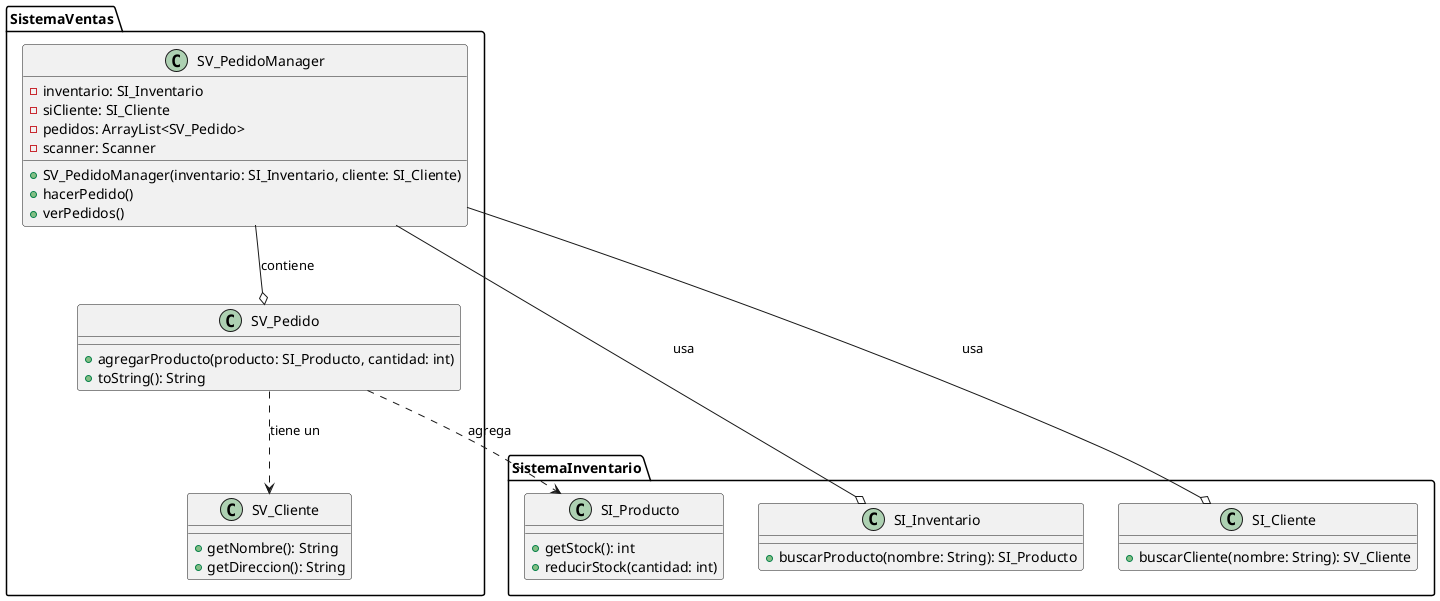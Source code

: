 @startuml
package SistemaVentas {
  class SV_PedidoManager {
    - inventario: SI_Inventario
    - siCliente: SI_Cliente
    - pedidos: ArrayList<SV_Pedido>
    - scanner: Scanner
    + SV_PedidoManager(inventario: SI_Inventario, cliente: SI_Cliente)
    + hacerPedido()
    + verPedidos()
  }

  class SV_Pedido {
    + agregarProducto(producto: SI_Producto, cantidad: int)
    + toString(): String
  }

  class SV_Cliente {
    + getNombre(): String
    + getDireccion(): String
  }
}

package SistemaInventario {
  class SI_Inventario {
    + buscarProducto(nombre: String): SI_Producto
  }

  class SI_Cliente {
    + buscarCliente(nombre: String): SV_Cliente
  }

  class SI_Producto {
    + getStock(): int
    + reducirStock(cantidad: int)
  }
}

SV_PedidoManager --o SI_Inventario : usa
SV_PedidoManager --o SI_Cliente : usa
SV_PedidoManager --o SV_Pedido : contiene
SV_Pedido ..> SV_Cliente : tiene un
SV_Pedido ..> SI_Producto : agrega
@enduml